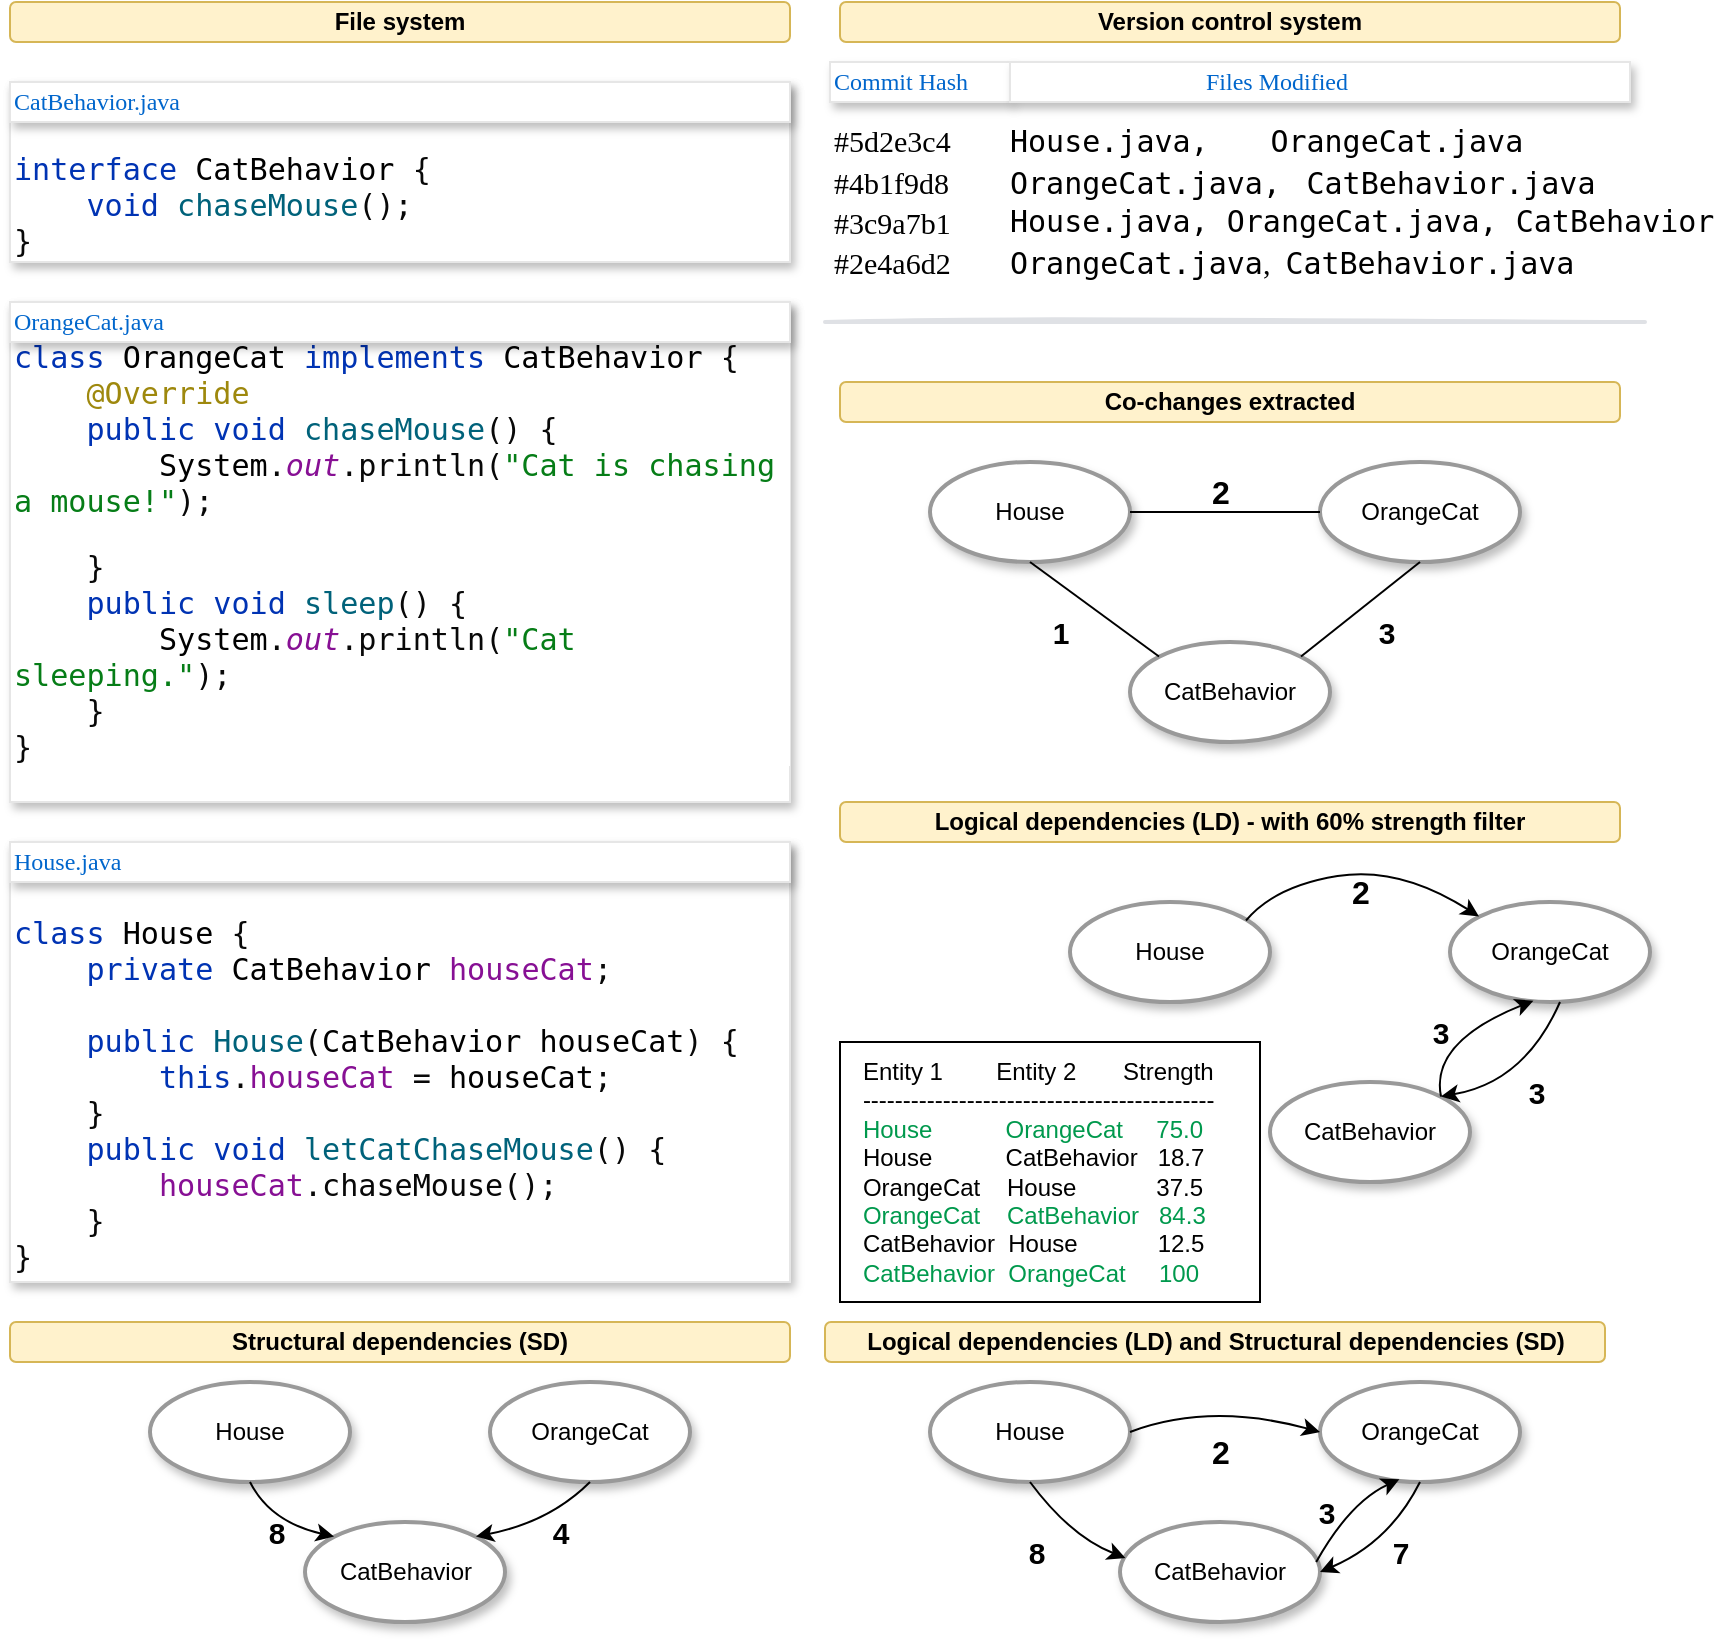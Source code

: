 <mxfile version="24.7.16">
  <diagram name="Page-1" id="A5qiEQNG05xFl2pAk-5K">
    <mxGraphModel dx="318" dy="1268" grid="1" gridSize="10" guides="1" tooltips="1" connect="1" arrows="1" fold="1" page="1" pageScale="1" pageWidth="850" pageHeight="1100" math="0" shadow="0">
      <root>
        <mxCell id="0" />
        <mxCell id="1" parent="0" />
        <mxCell id="y_f3S64EoXUV-YFIhzCu-1" value="&lt;pre style=&quot;background-color:#ffffff;color:#080808;font-family:&#39;JetBrains Mono&#39;,monospace;font-size:9.8pt;&quot;&gt;&lt;div&gt;&lt;pre style=&quot;font-family:&#39;JetBrains Mono&#39;,monospace;font-size:11.3pt;&quot;&gt;&lt;span style=&quot;color:#0033b3;&quot;&gt;&lt;br&gt;&lt;/span&gt;&lt;/pre&gt;&lt;pre style=&quot;font-family:&#39;JetBrains Mono&#39;,monospace;font-size:11.3pt;&quot;&gt;&lt;span style=&quot;color:#0033b3;&quot;&gt;interface &lt;/span&gt;&lt;span style=&quot;color:#000000;&quot;&gt;CatBehavior &lt;/span&gt;{&lt;br&gt;    &lt;span style=&quot;color:#0033b3;&quot;&gt;void &lt;/span&gt;&lt;span style=&quot;color:#00627a;&quot;&gt;chaseMouse&lt;/span&gt;();&lt;br&gt;}&lt;/pre&gt;&lt;/div&gt;&lt;/pre&gt;" style="rounded=0;whiteSpace=wrap;html=1;align=left;glass=0;shadow=1;strokeColor=#E6E6E6;" parent="1" vertex="1">
          <mxGeometry x="10" y="-1040" width="390" height="90" as="geometry" />
        </mxCell>
        <mxCell id="sWZ7ArFnYA480n6tyxA3-163" value="&lt;font face=&quot;Comic Sans MS&quot;&gt;Commit Hash&lt;/font&gt;" style="rounded=0;whiteSpace=wrap;html=1;align=left;glass=0;shadow=1;strokeColor=#E6E6E6;verticalAlign=middle;fontFamily=Helvetica;fontSize=12;fontColor=#0066cc;fillColor=default;" parent="1" vertex="1">
          <mxGeometry x="420" y="-1050" width="90" height="20" as="geometry" />
        </mxCell>
        <mxCell id="sWZ7ArFnYA480n6tyxA3-164" value="&lt;font face=&quot;Comic Sans MS&quot;&gt;&lt;span style=&quot;white-space: pre;&quot;&gt;&#x9;&lt;/span&gt;&lt;span style=&quot;white-space: pre;&quot;&gt;&#x9;&lt;/span&gt;&lt;span style=&quot;white-space: pre;&quot;&gt;&#x9;&lt;/span&gt;&lt;span style=&quot;white-space: pre;&quot;&gt;&#x9;&lt;/span&gt;Files Modified&lt;/font&gt;" style="rounded=0;whiteSpace=wrap;html=1;align=left;glass=0;shadow=1;strokeColor=#E6E6E6;fontColor=#0066CC;" parent="1" vertex="1">
          <mxGeometry x="510" y="-1050" width="310" height="20" as="geometry" />
        </mxCell>
        <mxCell id="sWZ7ArFnYA480n6tyxA3-179" value="&lt;font face=&quot;Times New Roman&quot; style=&quot;font-size: 15px;&quot;&gt;&lt;code style=&quot;font-size: 15px;&quot;&gt;House.java,&amp;nbsp; &amp;nbsp;&lt;/code&gt;&amp;nbsp;&lt;code style=&quot;font-size: 15px;&quot;&gt;OrangeCat.java&lt;/code&gt;&lt;/font&gt;" style="strokeColor=none;fillColor=none;fontSize=15;fontColor=#000000;align=left;html=1;sketch=1;hachureGap=4;pointerEvents=0;fontFamily=Architects Daughter;fontSource=https%3A%2F%2Ffonts.googleapis.com%2Fcss%3Ffamily%3DArchitects%2BDaughter;" parent="1" vertex="1">
          <mxGeometry x="507.5" y="-1020" width="240" height="20" as="geometry" />
        </mxCell>
        <mxCell id="sWZ7ArFnYA480n6tyxA3-184" value="&lt;font face=&quot;Times New Roman&quot; style=&quot;font-size: 15px;&quot;&gt;#5d2e3c4&lt;/font&gt;" style="strokeColor=none;fillColor=none;fontSize=15;fontColor=#000000;align=left;html=1;sketch=1;hachureGap=4;pointerEvents=0;fontFamily=Architects Daughter;fontSource=https%3A%2F%2Ffonts.googleapis.com%2Fcss%3Ffamily%3DArchitects%2BDaughter;" parent="1" vertex="1">
          <mxGeometry x="420" y="-1020" width="50" height="20" as="geometry" />
        </mxCell>
        <mxCell id="sWZ7ArFnYA480n6tyxA3-192" value="#4b1f9d8" style="strokeColor=none;fillColor=none;fontSize=15;fontColor=#000000;align=left;html=1;sketch=1;hachureGap=4;pointerEvents=0;fontFamily=Times New Roman;" parent="1" vertex="1">
          <mxGeometry x="420" y="-1000" width="50" height="20" as="geometry" />
        </mxCell>
        <mxCell id="sWZ7ArFnYA480n6tyxA3-200" value="#3c9a7b1" style="strokeColor=none;fillColor=none;fontSize=15;fontColor=#000000;align=left;html=1;sketch=1;hachureGap=4;pointerEvents=0;fontFamily=Times New Roman;" parent="1" vertex="1">
          <mxGeometry x="420" y="-980" width="50" height="20" as="geometry" />
        </mxCell>
        <mxCell id="sWZ7ArFnYA480n6tyxA3-211" value="" style="shape=line;strokeWidth=2;html=1;strokeColor=#DFE1E5;resizeWidth=1;sketch=1;hachureGap=4;pointerEvents=0;fontFamily=Architects Daughter;fontSource=https%3A%2F%2Ffonts.googleapis.com%2Fcss%3Ffamily%3DArchitects%2BDaughter;fontSize=20;" parent="1" vertex="1">
          <mxGeometry x="417.5" y="-925" width="410" height="10" as="geometry" />
        </mxCell>
        <mxCell id="sWZ7ArFnYA480n6tyxA3-215" value="#2e4a6d2" style="strokeColor=none;fillColor=none;fontSize=15;fontColor=#000000;align=left;html=1;sketch=1;hachureGap=4;pointerEvents=0;fontFamily=Times New Roman;" parent="1" vertex="1">
          <mxGeometry x="420" y="-960" width="50" height="20" as="geometry" />
        </mxCell>
        <mxCell id="sWZ7ArFnYA480n6tyxA3-219" value="&lt;font style=&quot;font-size: 15px;&quot;&gt;&lt;code style=&quot;font-size: 15px;&quot;&gt;OrangeCat.java,&amp;nbsp;&lt;/code&gt;&amp;nbsp;&lt;code style=&quot;font-size: 15px;&quot;&gt;CatBehavior.java&lt;/code&gt;&lt;/font&gt;" style="strokeColor=none;fillColor=none;fontSize=15;fontColor=#000000;align=left;html=1;sketch=1;hachureGap=4;pointerEvents=0;fontFamily=Times New Roman;" parent="1" vertex="1">
          <mxGeometry x="507.5" y="-1000" width="240" height="20" as="geometry" />
        </mxCell>
        <mxCell id="sWZ7ArFnYA480n6tyxA3-224" value="&lt;code style=&quot;font-size: 15px;&quot;&gt;OrangeCat.java&lt;/code&gt;,&amp;nbsp;&amp;nbsp;&lt;code style=&quot;font-size: 15px;&quot;&gt;CatBehavior.java&lt;/code&gt;" style="strokeColor=none;fillColor=none;fontSize=15;fontColor=#000000;align=left;html=1;sketch=1;hachureGap=4;pointerEvents=0;fontFamily=Times New Roman;" parent="1" vertex="1">
          <mxGeometry x="507.5" y="-960" width="240" height="20" as="geometry" />
        </mxCell>
        <mxCell id="sWZ7ArFnYA480n6tyxA3-228" value="&lt;font color=&quot;#0066cc&quot; face=&quot;Comic Sans MS&quot;&gt;CatBehavior.java&lt;/font&gt;" style="rounded=0;whiteSpace=wrap;html=1;align=left;glass=0;shadow=1;strokeColor=#E6E6E6;fontColor=#66c6f0;" parent="1" vertex="1">
          <mxGeometry x="10" y="-1040" width="390" height="20" as="geometry" />
        </mxCell>
        <mxCell id="sWZ7ArFnYA480n6tyxA3-230" value="House" style="strokeWidth=2;html=1;shape=mxgraph.flowchart.start_2;whiteSpace=wrap;shadow=1;strokeColor=#999999;" parent="1" vertex="1">
          <mxGeometry x="470" y="-850" width="100" height="50" as="geometry" />
        </mxCell>
        <mxCell id="sWZ7ArFnYA480n6tyxA3-233" value="&lt;pre style=&quot;background-color: rgb(255, 255, 255); font-family: &amp;quot;JetBrains Mono&amp;quot;, monospace; font-size: 9.8pt;&quot;&gt;&lt;pre style=&quot;font-family: &amp;quot;JetBrains Mono&amp;quot;, monospace; font-size: 11.3pt;&quot;&gt;&lt;div style=&quot;&quot;&gt;&lt;pre style=&quot;font-family: &amp;quot;JetBrains Mono&amp;quot;, monospace; font-size: 11.3pt;&quot;&gt;&lt;span style=&quot;color: rgb(0, 51, 179);&quot;&gt;class &lt;/span&gt;&lt;span style=&quot;color: rgb(0, 0, 0);&quot;&gt;OrangeCat &lt;/span&gt;&lt;span style=&quot;color: rgb(0, 51, 179);&quot;&gt;implements &lt;/span&gt;&lt;span style=&quot;color: rgb(0, 0, 0);&quot;&gt;CatBehavior &lt;/span&gt;&lt;font color=&quot;#080808&quot;&gt;{&lt;/font&gt;&lt;font color=&quot;#080808&quot;&gt;&lt;br&gt;    &lt;/font&gt;&lt;span style=&quot;color: rgb(158, 136, 13);&quot;&gt;@Override&lt;br&gt;&lt;/span&gt;&lt;span style=&quot;color: rgb(158, 136, 13);&quot;&gt;    &lt;/span&gt;&lt;span style=&quot;color: rgb(0, 51, 179);&quot;&gt;public void &lt;/span&gt;&lt;span style=&quot;color: rgb(0, 98, 122);&quot;&gt;chaseMouse&lt;/span&gt;&lt;font color=&quot;#080808&quot;&gt;() {&lt;br&gt;&lt;/font&gt;&lt;font color=&quot;#080808&quot;&gt;&lt;span style=&quot;white-space: pre;&quot;&gt;&#x9;&lt;/span&gt;&lt;/font&gt;System&lt;span style=&quot;font-size: 11.3pt; color: rgb(8, 8, 8); white-space: normal;&quot;&gt;.&lt;/span&gt;&lt;span style=&quot;font-size: 11.3pt; white-space: normal; color: rgb(135, 16, 148); font-style: italic;&quot;&gt;out&lt;/span&gt;&lt;span style=&quot;font-size: 11.3pt; color: rgb(8, 8, 8); white-space: normal;&quot;&gt;.println(&lt;/span&gt;&lt;span style=&quot;font-size: 11.3pt; white-space: normal; color: rgb(6, 125, 23);&quot;&gt;&quot;Cat is chasing a mouse!&quot;&lt;/span&gt;&lt;span style=&quot;font-size: 11.3pt; color: rgb(8, 8, 8); white-space: normal;&quot;&gt;);&lt;/span&gt;&lt;/pre&gt;&lt;pre style=&quot;font-family: &amp;quot;JetBrains Mono&amp;quot;, monospace; font-size: 11.3pt;&quot;&gt;&lt;font color=&quot;#080808&quot;&gt;    }&lt;br&gt;    &lt;/font&gt;&lt;span style=&quot;color: rgb(0, 51, 179);&quot;&gt;public void &lt;/span&gt;&lt;span style=&quot;color: rgb(0, 98, 122);&quot;&gt;sleep&lt;/span&gt;&lt;font color=&quot;#080808&quot;&gt;() {&lt;br&gt;        &lt;/font&gt;System&lt;span style=&quot;font-size: 11.3pt; color: rgb(8, 8, 8); white-space: normal;&quot;&gt;.&lt;/span&gt;&lt;span style=&quot;font-size: 11.3pt; white-space: normal; color: rgb(135, 16, 148); font-style: italic;&quot;&gt;out&lt;/span&gt;&lt;span style=&quot;font-size: 11.3pt; color: rgb(8, 8, 8); white-space: normal;&quot;&gt;.println(&lt;/span&gt;&lt;span style=&quot;font-size: 11.3pt; white-space: normal; color: rgb(6, 125, 23);&quot;&gt;&quot;Cat sleeping.&quot;&lt;/span&gt;&lt;span style=&quot;font-size: 11.3pt; color: rgb(8, 8, 8); white-space: normal;&quot;&gt;);&lt;/span&gt;&lt;font color=&quot;#080808&quot;&gt;&lt;br&gt;&lt;/font&gt;&lt;font color=&quot;#080808&quot;&gt;    }&lt;br&gt;}&lt;/font&gt;&lt;/pre&gt;&lt;/div&gt;&lt;/pre&gt;&lt;/pre&gt;" style="rounded=0;whiteSpace=wrap;html=1;align=left;glass=0;shadow=1;strokeColor=#E6E6E6;" parent="1" vertex="1">
          <mxGeometry x="10" y="-930" width="390" height="250" as="geometry" />
        </mxCell>
        <mxCell id="sWZ7ArFnYA480n6tyxA3-234" value="&lt;font color=&quot;#0066cc&quot; face=&quot;Comic Sans MS&quot;&gt;OrangeCat.java&lt;/font&gt;" style="rounded=0;whiteSpace=wrap;html=1;align=left;glass=0;shadow=1;strokeColor=#E6E6E6;fontColor=#66c6f0;" parent="1" vertex="1">
          <mxGeometry x="10" y="-930" width="390" height="20" as="geometry" />
        </mxCell>
        <mxCell id="sWZ7ArFnYA480n6tyxA3-236" value="&lt;pre style=&quot;background-color: rgb(255, 255, 255); font-family: &amp;quot;JetBrains Mono&amp;quot;, monospace; font-size: 9.8pt;&quot;&gt;&lt;pre style=&quot;font-family: &amp;quot;JetBrains Mono&amp;quot;, monospace; font-size: 11.3pt;&quot;&gt;&lt;div style=&quot;&quot;&gt;&lt;pre style=&quot;font-family: &amp;quot;JetBrains Mono&amp;quot;, monospace; font-size: 11.3pt;&quot;&gt;&lt;div style=&quot;color: rgb(8, 8, 8);&quot;&gt;&lt;pre style=&quot;font-family:&#39;JetBrains Mono&#39;,monospace;font-size:11.3pt;&quot;&gt;&lt;span style=&quot;color:#0033b3;&quot;&gt;&lt;br&gt;&lt;/span&gt;&lt;/pre&gt;&lt;pre style=&quot;font-family:&#39;JetBrains Mono&#39;,monospace;font-size:11.3pt;&quot;&gt;&lt;span style=&quot;color:#0033b3;&quot;&gt;class &lt;/span&gt;&lt;span style=&quot;color:#000000;&quot;&gt;House &lt;/span&gt;{&lt;br&gt;    &lt;span style=&quot;color:#0033b3;&quot;&gt;private &lt;/span&gt;&lt;span style=&quot;color:#000000;&quot;&gt;CatBehavior &lt;/span&gt;&lt;span style=&quot;color:#871094;&quot;&gt;houseCat&lt;/span&gt;;&lt;br&gt;&lt;br&gt;    &lt;span style=&quot;color:#0033b3;&quot;&gt;public &lt;/span&gt;&lt;span style=&quot;color:#00627a;&quot;&gt;House&lt;/span&gt;(&lt;span style=&quot;color:#000000;&quot;&gt;CatBehavior houseCat&lt;/span&gt;) {&lt;br&gt;        &lt;span style=&quot;color:#0033b3;&quot;&gt;this&lt;/span&gt;.&lt;span style=&quot;color:#871094;&quot;&gt;houseCat &lt;/span&gt;= &lt;span style=&quot;color:#000000;&quot;&gt;houseCat&lt;/span&gt;;&lt;br&gt;    }&lt;br&gt;    &lt;span style=&quot;color:#0033b3;&quot;&gt;public void &lt;/span&gt;&lt;span style=&quot;color:#00627a;&quot;&gt;letCatChaseMouse&lt;/span&gt;() {&lt;br&gt;        &lt;span style=&quot;color:#871094;&quot;&gt;houseCat&lt;/span&gt;.chaseMouse();&lt;br&gt;    }&lt;br&gt;}&lt;/pre&gt;&lt;/div&gt;&lt;/pre&gt;&lt;/div&gt;&lt;/pre&gt;&lt;/pre&gt;" style="rounded=0;whiteSpace=wrap;html=1;align=left;glass=0;shadow=1;strokeColor=#E6E6E6;" parent="1" vertex="1">
          <mxGeometry x="10" y="-660" width="390" height="220" as="geometry" />
        </mxCell>
        <mxCell id="sWZ7ArFnYA480n6tyxA3-237" value="&lt;font color=&quot;#0066cc&quot; face=&quot;Comic Sans MS&quot;&gt;House.java&lt;/font&gt;" style="rounded=0;whiteSpace=wrap;html=1;align=left;glass=0;shadow=1;strokeColor=#E6E6E6;fontColor=#66c6f0;" parent="1" vertex="1">
          <mxGeometry x="10" y="-660" width="390" height="20" as="geometry" />
        </mxCell>
        <mxCell id="sWZ7ArFnYA480n6tyxA3-239" value="OrangeCat" style="strokeWidth=2;html=1;shape=mxgraph.flowchart.start_2;whiteSpace=wrap;shadow=1;strokeColor=#999999;" parent="1" vertex="1">
          <mxGeometry x="665" y="-850" width="100" height="50" as="geometry" />
        </mxCell>
        <mxCell id="sWZ7ArFnYA480n6tyxA3-240" value="CatBehavior" style="strokeWidth=2;html=1;shape=mxgraph.flowchart.start_2;whiteSpace=wrap;shadow=1;strokeColor=#999999;" parent="1" vertex="1">
          <mxGeometry x="570" y="-760" width="100" height="50" as="geometry" />
        </mxCell>
        <mxCell id="sWZ7ArFnYA480n6tyxA3-244" value="&lt;b&gt;File system&lt;/b&gt;" style="rounded=1;whiteSpace=wrap;html=1;fillColor=#fff2cc;strokeColor=#d6b656;" parent="1" vertex="1">
          <mxGeometry x="10" y="-1080" width="390" height="20" as="geometry" />
        </mxCell>
        <mxCell id="sWZ7ArFnYA480n6tyxA3-245" value="&lt;b&gt;Version control system&lt;/b&gt;" style="rounded=1;whiteSpace=wrap;html=1;fillColor=#fff2cc;strokeColor=#d6b656;" parent="1" vertex="1">
          <mxGeometry x="425" y="-1080" width="390" height="20" as="geometry" />
        </mxCell>
        <mxCell id="sWZ7ArFnYA480n6tyxA3-246" value="&lt;b&gt;Co-changes extracted&lt;/b&gt;" style="rounded=1;whiteSpace=wrap;html=1;fillColor=#fff2cc;strokeColor=#d6b656;" parent="1" vertex="1">
          <mxGeometry x="425" y="-890" width="390" height="20" as="geometry" />
        </mxCell>
        <mxCell id="sWZ7ArFnYA480n6tyxA3-247" value="&lt;b&gt;Logical dependencies (LD) - with 60% strength filter&lt;/b&gt;" style="rounded=1;whiteSpace=wrap;html=1;fillColor=#fff2cc;strokeColor=#d6b656;" parent="1" vertex="1">
          <mxGeometry x="425" y="-680" width="390" height="20" as="geometry" />
        </mxCell>
        <mxCell id="sWZ7ArFnYA480n6tyxA3-249" value="House" style="strokeWidth=2;html=1;shape=mxgraph.flowchart.start_2;whiteSpace=wrap;shadow=1;strokeColor=#999999;" parent="1" vertex="1">
          <mxGeometry x="540" y="-630" width="100" height="50" as="geometry" />
        </mxCell>
        <mxCell id="sWZ7ArFnYA480n6tyxA3-250" value="OrangeCat" style="strokeWidth=2;html=1;shape=mxgraph.flowchart.start_2;whiteSpace=wrap;shadow=1;strokeColor=#999999;" parent="1" vertex="1">
          <mxGeometry x="730" y="-630" width="100" height="50" as="geometry" />
        </mxCell>
        <mxCell id="sWZ7ArFnYA480n6tyxA3-251" value="CatBehavior" style="strokeWidth=2;html=1;shape=mxgraph.flowchart.start_2;whiteSpace=wrap;shadow=1;strokeColor=#999999;" parent="1" vertex="1">
          <mxGeometry x="640" y="-540" width="100" height="50" as="geometry" />
        </mxCell>
        <mxCell id="sWZ7ArFnYA480n6tyxA3-262" value="&lt;b&gt;&lt;font style=&quot;font-size: 16px;&quot;&gt;2&lt;/font&gt;&lt;/b&gt;" style="text;html=1;align=center;verticalAlign=middle;resizable=0;points=[];autosize=1;strokeColor=none;fillColor=none;" parent="1" vertex="1">
          <mxGeometry x="600" y="-850" width="30" height="30" as="geometry" />
        </mxCell>
        <mxCell id="sWZ7ArFnYA480n6tyxA3-264" value="&lt;font face=&quot;Times New Roman&quot; style=&quot;font-size: 15px;&quot;&gt;&lt;code style=&quot;font-size: 15px;&quot;&gt;House.java,&amp;nbsp;&lt;/code&gt;&lt;code style=&quot;font-size: 15px;&quot;&gt;OrangeCat.java, C&lt;/code&gt;&lt;/font&gt;&lt;span style=&quot;font-family: monospace;&quot;&gt;atBehavior&lt;/span&gt;&lt;font face=&quot;Times New Roman&quot; style=&quot;font-size: 15px;&quot;&gt;&lt;code style=&quot;font-size: 15px;&quot;&gt;&amp;nbsp;&lt;/code&gt;&lt;/font&gt;" style="strokeColor=none;fillColor=none;fontSize=15;fontColor=#000000;align=left;html=1;sketch=1;hachureGap=4;pointerEvents=0;fontFamily=Architects Daughter;fontSource=https%3A%2F%2Ffonts.googleapis.com%2Fcss%3Ffamily%3DArchitects%2BDaughter;" parent="1" vertex="1">
          <mxGeometry x="507.5" y="-980" width="240" height="20" as="geometry" />
        </mxCell>
        <mxCell id="sWZ7ArFnYA480n6tyxA3-272" value="&lt;b&gt;&lt;font style=&quot;font-size: 15px;&quot;&gt;3&lt;/font&gt;&lt;/b&gt;" style="text;html=1;align=center;verticalAlign=middle;resizable=0;points=[];autosize=1;strokeColor=none;fillColor=none;" parent="1" vertex="1">
          <mxGeometry x="682.5" y="-780" width="30" height="30" as="geometry" />
        </mxCell>
        <mxCell id="sWZ7ArFnYA480n6tyxA3-282" value="&lt;b&gt;&lt;font style=&quot;font-size: 15px;&quot;&gt;1&lt;/font&gt;&lt;/b&gt;" style="text;html=1;align=center;verticalAlign=middle;resizable=0;points=[];autosize=1;strokeColor=none;fillColor=none;" parent="1" vertex="1">
          <mxGeometry x="520" y="-780" width="30" height="30" as="geometry" />
        </mxCell>
        <mxCell id="4s18IUHOSjI8h1o8mU8m-2" value="&lt;b&gt;&lt;font style=&quot;font-size: 15px;&quot;&gt;3&lt;/font&gt;&lt;/b&gt;" style="text;html=1;align=center;verticalAlign=middle;resizable=0;points=[];autosize=1;strokeColor=none;fillColor=none;" parent="1" vertex="1">
          <mxGeometry x="757.5" y="-550" width="30" height="30" as="geometry" />
        </mxCell>
        <mxCell id="4s18IUHOSjI8h1o8mU8m-3" value="" style="endArrow=classic;html=1;rounded=0;exitX=0.5;exitY=1;exitDx=0;exitDy=0;exitPerimeter=0;entryX=0.855;entryY=0.145;entryDx=0;entryDy=0;entryPerimeter=0;curved=1;" parent="1" target="sWZ7ArFnYA480n6tyxA3-251" edge="1">
          <mxGeometry width="50" height="50" relative="1" as="geometry">
            <mxPoint x="785" y="-580" as="sourcePoint" />
            <mxPoint x="497.5" y="-710" as="targetPoint" />
            <Array as="points">
              <mxPoint x="767.5" y="-540" />
            </Array>
          </mxGeometry>
        </mxCell>
        <mxCell id="4s18IUHOSjI8h1o8mU8m-6" value="&lt;b&gt;Structural dependencies (SD)&lt;/b&gt;" style="rounded=1;whiteSpace=wrap;html=1;fillColor=#fff2cc;strokeColor=#d6b656;" parent="1" vertex="1">
          <mxGeometry x="10" y="-420" width="390" height="20" as="geometry" />
        </mxCell>
        <mxCell id="4s18IUHOSjI8h1o8mU8m-7" value="House" style="strokeWidth=2;html=1;shape=mxgraph.flowchart.start_2;whiteSpace=wrap;shadow=1;strokeColor=#999999;" parent="1" vertex="1">
          <mxGeometry x="80" y="-390" width="100" height="50" as="geometry" />
        </mxCell>
        <mxCell id="4s18IUHOSjI8h1o8mU8m-8" value="OrangeCat" style="strokeWidth=2;html=1;shape=mxgraph.flowchart.start_2;whiteSpace=wrap;shadow=1;strokeColor=#999999;" parent="1" vertex="1">
          <mxGeometry x="250" y="-390" width="100" height="50" as="geometry" />
        </mxCell>
        <mxCell id="4s18IUHOSjI8h1o8mU8m-9" value="CatBehavior" style="strokeWidth=2;html=1;shape=mxgraph.flowchart.start_2;whiteSpace=wrap;shadow=1;strokeColor=#999999;" parent="1" vertex="1">
          <mxGeometry x="157.5" y="-320" width="100" height="50" as="geometry" />
        </mxCell>
        <mxCell id="4s18IUHOSjI8h1o8mU8m-10" value="&lt;b&gt;&lt;font style=&quot;font-size: 15px;&quot;&gt;4&lt;/font&gt;&lt;/b&gt;" style="text;html=1;align=center;verticalAlign=middle;resizable=0;points=[];autosize=1;strokeColor=none;fillColor=none;" parent="1" vertex="1">
          <mxGeometry x="270" y="-330" width="30" height="30" as="geometry" />
        </mxCell>
        <mxCell id="4s18IUHOSjI8h1o8mU8m-13" value="&lt;b&gt;&lt;font style=&quot;font-size: 15px;&quot;&gt;8&lt;/font&gt;&lt;/b&gt;" style="text;html=1;align=center;verticalAlign=middle;resizable=0;points=[];autosize=1;strokeColor=none;fillColor=none;" parent="1" vertex="1">
          <mxGeometry x="127.5" y="-330" width="30" height="30" as="geometry" />
        </mxCell>
        <mxCell id="4s18IUHOSjI8h1o8mU8m-14" value="" style="curved=1;endArrow=classic;html=1;rounded=0;exitX=0.855;exitY=0.145;exitDx=0;exitDy=0;exitPerimeter=0;entryX=0.145;entryY=0.145;entryDx=0;entryDy=0;entryPerimeter=0;" parent="1" target="sWZ7ArFnYA480n6tyxA3-250" edge="1">
          <mxGeometry width="50" height="50" relative="1" as="geometry">
            <mxPoint x="628.0" y="-620.75" as="sourcePoint" />
            <mxPoint x="740" y="-630" as="targetPoint" />
            <Array as="points">
              <mxPoint x="642.5" y="-638" />
              <mxPoint x="705" y="-648" />
            </Array>
          </mxGeometry>
        </mxCell>
        <mxCell id="4s18IUHOSjI8h1o8mU8m-15" value="&lt;b&gt;&lt;font style=&quot;font-size: 16px;&quot;&gt;2&lt;/font&gt;&lt;/b&gt;" style="text;html=1;align=center;verticalAlign=middle;resizable=0;points=[];autosize=1;strokeColor=none;fillColor=none;" parent="1" vertex="1">
          <mxGeometry x="670" y="-650" width="30" height="30" as="geometry" />
        </mxCell>
        <mxCell id="4s18IUHOSjI8h1o8mU8m-16" value="&lt;b&gt;Logical dependencies (LD) and&amp;nbsp;&lt;/b&gt;&lt;b&gt;Structural dependencies (SD)&lt;/b&gt;" style="rounded=1;whiteSpace=wrap;html=1;fillColor=#fff2cc;strokeColor=#d6b656;" parent="1" vertex="1">
          <mxGeometry x="417.5" y="-420" width="390" height="20" as="geometry" />
        </mxCell>
        <mxCell id="4s18IUHOSjI8h1o8mU8m-17" value="House" style="strokeWidth=2;html=1;shape=mxgraph.flowchart.start_2;whiteSpace=wrap;shadow=1;strokeColor=#999999;" parent="1" vertex="1">
          <mxGeometry x="470" y="-390" width="100" height="50" as="geometry" />
        </mxCell>
        <mxCell id="4s18IUHOSjI8h1o8mU8m-18" value="OrangeCat" style="strokeWidth=2;html=1;shape=mxgraph.flowchart.start_2;whiteSpace=wrap;shadow=1;strokeColor=#999999;" parent="1" vertex="1">
          <mxGeometry x="665" y="-390" width="100" height="50" as="geometry" />
        </mxCell>
        <mxCell id="4s18IUHOSjI8h1o8mU8m-19" value="CatBehavior" style="strokeWidth=2;html=1;shape=mxgraph.flowchart.start_2;whiteSpace=wrap;shadow=1;strokeColor=#999999;" parent="1" vertex="1">
          <mxGeometry x="565" y="-320" width="100" height="50" as="geometry" />
        </mxCell>
        <mxCell id="4s18IUHOSjI8h1o8mU8m-20" value="&lt;b&gt;&lt;font style=&quot;font-size: 15px;&quot;&gt;7&lt;/font&gt;&lt;/b&gt;" style="text;html=1;align=center;verticalAlign=middle;resizable=0;points=[];autosize=1;strokeColor=none;fillColor=none;" parent="1" vertex="1">
          <mxGeometry x="690" y="-320" width="30" height="30" as="geometry" />
        </mxCell>
        <mxCell id="4s18IUHOSjI8h1o8mU8m-23" value="&lt;b&gt;&lt;font style=&quot;font-size: 16px;&quot;&gt;2&lt;/font&gt;&lt;/b&gt;" style="text;html=1;align=center;verticalAlign=middle;resizable=0;points=[];autosize=1;strokeColor=none;fillColor=none;" parent="1" vertex="1">
          <mxGeometry x="600" y="-370" width="30" height="30" as="geometry" />
        </mxCell>
        <mxCell id="4s18IUHOSjI8h1o8mU8m-28" value="&lt;b&gt;&lt;font style=&quot;font-size: 15px;&quot;&gt;8&lt;/font&gt;&lt;/b&gt;" style="text;html=1;align=center;verticalAlign=middle;resizable=0;points=[];autosize=1;strokeColor=none;fillColor=none;" parent="1" vertex="1">
          <mxGeometry x="507.5" y="-320" width="30" height="30" as="geometry" />
        </mxCell>
        <mxCell id="J_zF-gnnnVMiaLs1HceT-5" value="" style="endArrow=none;html=1;rounded=0;entryX=0.5;entryY=1;entryDx=0;entryDy=0;entryPerimeter=0;exitX=0.145;exitY=0.145;exitDx=0;exitDy=0;exitPerimeter=0;" parent="1" source="sWZ7ArFnYA480n6tyxA3-240" target="sWZ7ArFnYA480n6tyxA3-230" edge="1">
          <mxGeometry width="50" height="50" relative="1" as="geometry">
            <mxPoint x="400" y="-750" as="sourcePoint" />
            <mxPoint x="450" y="-800" as="targetPoint" />
          </mxGeometry>
        </mxCell>
        <mxCell id="J_zF-gnnnVMiaLs1HceT-6" value="" style="endArrow=none;html=1;rounded=0;entryX=0.5;entryY=1;entryDx=0;entryDy=0;entryPerimeter=0;exitX=0.855;exitY=0.145;exitDx=0;exitDy=0;exitPerimeter=0;" parent="1" source="sWZ7ArFnYA480n6tyxA3-240" target="sWZ7ArFnYA480n6tyxA3-239" edge="1">
          <mxGeometry width="50" height="50" relative="1" as="geometry">
            <mxPoint x="400" y="-750" as="sourcePoint" />
            <mxPoint x="450" y="-800" as="targetPoint" />
          </mxGeometry>
        </mxCell>
        <mxCell id="J_zF-gnnnVMiaLs1HceT-7" value="" style="endArrow=none;html=1;rounded=0;entryX=0;entryY=0.5;entryDx=0;entryDy=0;entryPerimeter=0;exitX=1;exitY=0.5;exitDx=0;exitDy=0;exitPerimeter=0;curved=1;" parent="1" source="sWZ7ArFnYA480n6tyxA3-230" target="sWZ7ArFnYA480n6tyxA3-239" edge="1">
          <mxGeometry width="50" height="50" relative="1" as="geometry">
            <mxPoint x="400" y="-750" as="sourcePoint" />
            <mxPoint x="450" y="-800" as="targetPoint" />
          </mxGeometry>
        </mxCell>
        <mxCell id="J_zF-gnnnVMiaLs1HceT-9" value="&lt;div style=&quot;text-align: left;&quot;&gt;Entity 1&amp;nbsp; &amp;nbsp; &amp;nbsp; &amp;nbsp; Entity 2&amp;nbsp; &amp;nbsp; &amp;nbsp; &amp;nbsp;Strength&lt;/div&gt;&lt;div style=&quot;text-align: left;&quot;&gt;---------------------------------------&lt;span style=&quot;background-color: initial;&quot;&gt;-----&lt;/span&gt;&lt;/div&gt;&lt;div style=&quot;text-align: left;&quot;&gt;&lt;font color=&quot;#00994d&quot;&gt;House&amp;nbsp; &amp;nbsp; &amp;nbsp; &amp;nbsp; &amp;nbsp; &amp;nbsp;OrangeCat&amp;nbsp; &amp;nbsp; &amp;nbsp;75.0&lt;/font&gt;&lt;font color=&quot;#006633&quot;&gt;&amp;nbsp; &lt;/font&gt;&amp;nbsp;&amp;nbsp;&lt;/div&gt;&lt;div style=&quot;text-align: left;&quot;&gt;House&amp;nbsp; &amp;nbsp; &amp;nbsp; &amp;nbsp; &amp;nbsp; &amp;nbsp;CatBehavior&amp;nbsp; &amp;nbsp;18.7&amp;nbsp; &amp;nbsp;&amp;nbsp;&lt;/div&gt;&lt;div style=&quot;text-align: left;&quot;&gt;OrangeCat&amp;nbsp; &amp;nbsp; House&amp;nbsp; &amp;nbsp; &amp;nbsp; &amp;nbsp; &amp;nbsp; &amp;nbsp; 37.5&amp;nbsp; &amp;nbsp;&amp;nbsp;&lt;/div&gt;&lt;div style=&quot;text-align: left;&quot;&gt;&lt;font color=&quot;#00994d&quot;&gt;OrangeCat&amp;nbsp; &amp;nbsp; CatBehavior&amp;nbsp; &amp;nbsp;84.3&amp;nbsp;&lt;/font&gt; &amp;nbsp;&amp;nbsp;&lt;/div&gt;&lt;div style=&quot;text-align: left;&quot;&gt;CatBehavior&amp;nbsp; House&amp;nbsp; &amp;nbsp; &amp;nbsp; &amp;nbsp; &amp;nbsp; &amp;nbsp; 12.5&amp;nbsp; &amp;nbsp;&amp;nbsp;&lt;/div&gt;&lt;div style=&quot;text-align: left;&quot;&gt;&lt;span style=&quot;background-color: initial;&quot;&gt;&lt;font color=&quot;#00994d&quot;&gt;CatBehavior&amp;nbsp; OrangeCat&amp;nbsp; &amp;nbsp; &amp;nbsp;100&amp;nbsp;&lt;/font&gt; &amp;nbsp;&lt;/span&gt;&lt;span style=&quot;background-color: initial;&quot;&gt;&amp;nbsp; &amp;nbsp;&lt;/span&gt;&lt;br&gt;&lt;/div&gt;" style="text;html=1;align=center;verticalAlign=middle;resizable=0;points=[];autosize=1;strokeColor=default;fillColor=none;" parent="1" vertex="1">
          <mxGeometry x="425" y="-560" width="210" height="130" as="geometry" />
        </mxCell>
        <mxCell id="J_zF-gnnnVMiaLs1HceT-10" value="" style="endArrow=classic;html=1;rounded=0;entryX=0.417;entryY=0.987;entryDx=0;entryDy=0;entryPerimeter=0;exitX=0.855;exitY=0.145;exitDx=0;exitDy=0;exitPerimeter=0;curved=1;" parent="1" source="sWZ7ArFnYA480n6tyxA3-251" target="sWZ7ArFnYA480n6tyxA3-250" edge="1">
          <mxGeometry width="50" height="50" relative="1" as="geometry">
            <mxPoint x="440" y="-550" as="sourcePoint" />
            <mxPoint x="490" y="-600" as="targetPoint" />
            <Array as="points">
              <mxPoint x="720" y="-560" />
            </Array>
          </mxGeometry>
        </mxCell>
        <mxCell id="J_zF-gnnnVMiaLs1HceT-11" value="&lt;b&gt;&lt;font style=&quot;font-size: 15px;&quot;&gt;3&lt;/font&gt;&lt;/b&gt;" style="text;html=1;align=center;verticalAlign=middle;resizable=0;points=[];autosize=1;strokeColor=none;fillColor=none;" parent="1" vertex="1">
          <mxGeometry x="710" y="-580" width="30" height="30" as="geometry" />
        </mxCell>
        <mxCell id="J_zF-gnnnVMiaLs1HceT-13" value="&lt;b&gt;&lt;font style=&quot;font-size: 15px;&quot;&gt;3&lt;/font&gt;&lt;/b&gt;" style="text;html=1;align=center;verticalAlign=middle;resizable=0;points=[];autosize=1;strokeColor=none;fillColor=none;" parent="1" vertex="1">
          <mxGeometry x="652.5" y="-340" width="30" height="30" as="geometry" />
        </mxCell>
        <mxCell id="J_zF-gnnnVMiaLs1HceT-17" value="" style="endArrow=classic;html=1;rounded=0;exitX=0.5;exitY=1;exitDx=0;exitDy=0;exitPerimeter=0;entryX=0.145;entryY=0.145;entryDx=0;entryDy=0;entryPerimeter=0;curved=1;" parent="1" source="4s18IUHOSjI8h1o8mU8m-7" target="4s18IUHOSjI8h1o8mU8m-9" edge="1">
          <mxGeometry width="50" height="50" relative="1" as="geometry">
            <mxPoint x="410" y="-350" as="sourcePoint" />
            <mxPoint x="460" y="-400" as="targetPoint" />
            <Array as="points">
              <mxPoint x="140" y="-320" />
            </Array>
          </mxGeometry>
        </mxCell>
        <mxCell id="J_zF-gnnnVMiaLs1HceT-18" value="" style="endArrow=classic;html=1;rounded=0;exitX=0.5;exitY=1;exitDx=0;exitDy=0;exitPerimeter=0;entryX=0.855;entryY=0.145;entryDx=0;entryDy=0;entryPerimeter=0;curved=1;" parent="1" source="4s18IUHOSjI8h1o8mU8m-8" target="4s18IUHOSjI8h1o8mU8m-9" edge="1">
          <mxGeometry width="50" height="50" relative="1" as="geometry">
            <mxPoint x="410" y="-350" as="sourcePoint" />
            <mxPoint x="460" y="-400" as="targetPoint" />
            <Array as="points">
              <mxPoint x="280" y="-320" />
            </Array>
          </mxGeometry>
        </mxCell>
        <mxCell id="J_zF-gnnnVMiaLs1HceT-19" value="" style="endArrow=classic;html=1;rounded=0;exitX=1;exitY=0.5;exitDx=0;exitDy=0;exitPerimeter=0;entryX=0;entryY=0.5;entryDx=0;entryDy=0;entryPerimeter=0;curved=1;" parent="1" source="4s18IUHOSjI8h1o8mU8m-17" target="4s18IUHOSjI8h1o8mU8m-18" edge="1">
          <mxGeometry width="50" height="50" relative="1" as="geometry">
            <mxPoint x="410" y="-350" as="sourcePoint" />
            <mxPoint x="460" y="-400" as="targetPoint" />
            <Array as="points">
              <mxPoint x="610" y="-380" />
            </Array>
          </mxGeometry>
        </mxCell>
        <mxCell id="J_zF-gnnnVMiaLs1HceT-24" value="" style="endArrow=classic;html=1;rounded=0;exitX=0.5;exitY=1;exitDx=0;exitDy=0;exitPerimeter=0;entryX=0.027;entryY=0.36;entryDx=0;entryDy=0;entryPerimeter=0;curved=1;" parent="1" source="4s18IUHOSjI8h1o8mU8m-17" target="4s18IUHOSjI8h1o8mU8m-19" edge="1">
          <mxGeometry width="50" height="50" relative="1" as="geometry">
            <mxPoint x="410" y="-450" as="sourcePoint" />
            <mxPoint x="460" y="-500" as="targetPoint" />
            <Array as="points">
              <mxPoint x="540" y="-313" />
            </Array>
          </mxGeometry>
        </mxCell>
        <mxCell id="PqudGx3bNvPuZtcBhq6t-2" value="" style="endArrow=classic;html=1;rounded=0;entryX=0.397;entryY=0.973;entryDx=0;entryDy=0;entryPerimeter=0;curved=1;exitX=0.981;exitY=0.4;exitDx=0;exitDy=0;exitPerimeter=0;" edge="1" parent="1" source="4s18IUHOSjI8h1o8mU8m-19" target="4s18IUHOSjI8h1o8mU8m-18">
          <mxGeometry width="50" height="50" relative="1" as="geometry">
            <mxPoint x="660" y="-300" as="sourcePoint" />
            <mxPoint x="430" y="-400" as="targetPoint" />
            <Array as="points">
              <mxPoint x="680" y="-330" />
            </Array>
          </mxGeometry>
        </mxCell>
        <mxCell id="PqudGx3bNvPuZtcBhq6t-3" value="" style="endArrow=classic;html=1;rounded=0;entryX=1;entryY=0.5;entryDx=0;entryDy=0;entryPerimeter=0;exitX=0.5;exitY=1;exitDx=0;exitDy=0;exitPerimeter=0;curved=1;" edge="1" parent="1" source="4s18IUHOSjI8h1o8mU8m-18" target="4s18IUHOSjI8h1o8mU8m-19">
          <mxGeometry width="50" height="50" relative="1" as="geometry">
            <mxPoint x="380" y="-350" as="sourcePoint" />
            <mxPoint x="430" y="-400" as="targetPoint" />
            <Array as="points">
              <mxPoint x="700" y="-310" />
            </Array>
          </mxGeometry>
        </mxCell>
      </root>
    </mxGraphModel>
  </diagram>
</mxfile>

